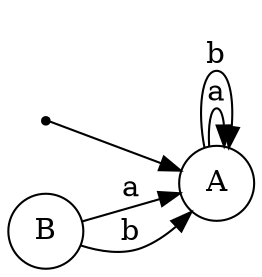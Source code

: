 digraph {
	rankdir=LR
	node [shape=circle]
	qi [shape=point]
	A
	qi -> A
	A
	B
	A -> A [label=a]
	A -> A [label=b]
	B -> A [label=a]
	B -> A [label=b]
}
